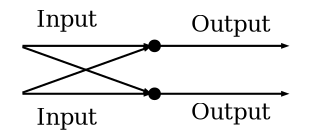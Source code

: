 digraph example2 {
    rankdir = "LR";
    ratio=0.2;
    graph [margin=0];
    edge [arrowsize=0.2, labelfontsize=11];
    node [shape=point, width=0.07];

    s_0, s_1, o_1, o_2 [color=white, label=" "];

    s_0 -> p_1;
    s_1 -> p_0;
    s_0 -> p_0 [taillabel="Input", labelangle=50, labeldistance=2.5];
    s_1 -> p_1 [taillabel="Input", labelangle=-50, labeldistance=2.5];
    p_0 -> o_1 [headlabel="Output", labelangle=20, labeldistance=2.8];
    p_1 -> o_2 [headlabel="Output", labelangle=-20, labeldistance=2.8]

}